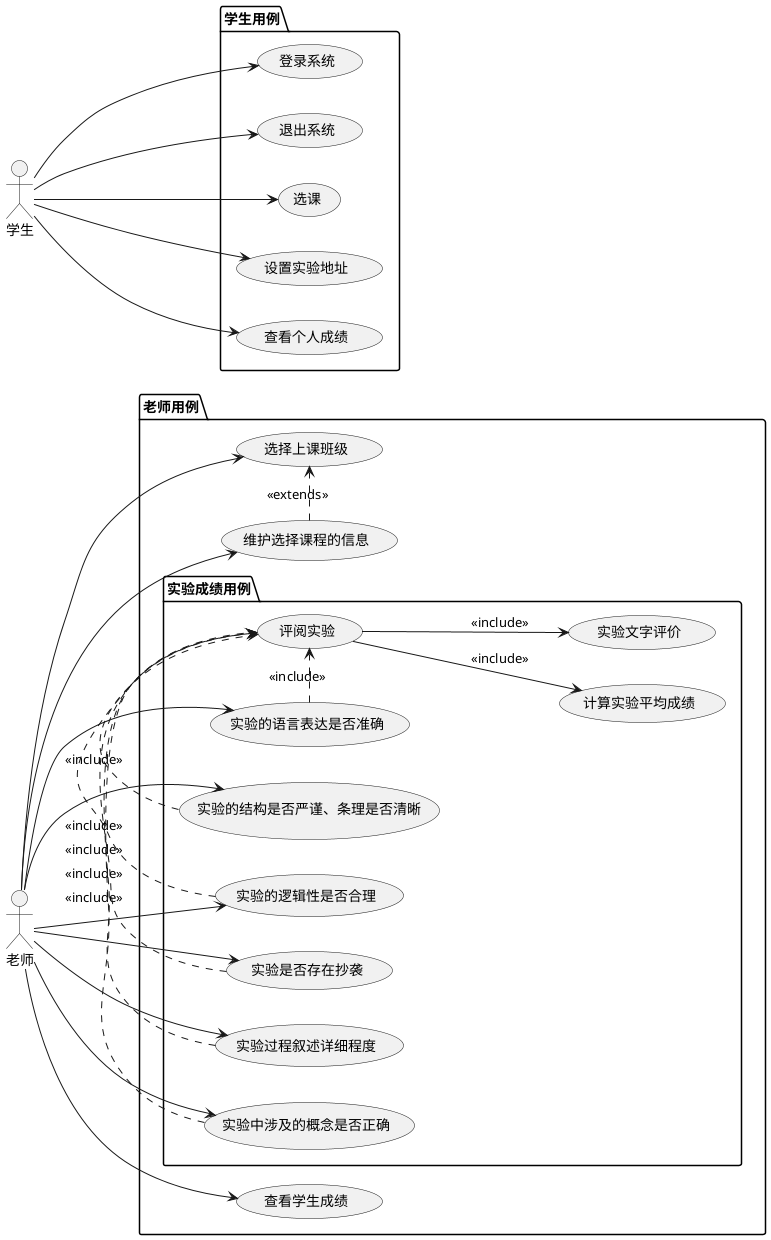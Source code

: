 @startuml

left to right direction

actor :学生:
actor :老师:

package 学生用例 {
    学生 --> (登录系统)
    学生 --> (退出系统)
    学生 --> (选课)
    学生 --> (设置实验地址)
    学生 --> (查看个人成绩)
}

package 老师用例 {
    老师 --> (维护选择课程的信息)
    (维护选择课程的信息) .> (选择上课班级) : <<extends>>
    老师 --> (选择上课班级)
    老师 --> (查看学生成绩)

    package 实验成绩用例 {
        老师 --> (实验过程叙述详细程度)
        老师 --> (实验中涉及的概念是否正确)
        老师 --> (实验的语言表达是否准确)
        老师 --> (实验的结构是否严谨、条理是否清晰)
        老师 --> (实验的逻辑性是否合理)
        老师 --> (实验是否存在抄袭)
        (实验过程叙述详细程度) .> (评阅实验) : <<include>>
        (实验中涉及的概念是否正确) .> (评阅实验) : <<include>>
        (实验的语言表达是否准确) .> (评阅实验) : <<include>>
        (实验的结构是否严谨、条理是否清晰) .> (评阅实验) : <<include>>
        (实验的逻辑性是否合理) .> (评阅实验) : <<include>>
        (实验是否存在抄袭) .> (评阅实验) : <<include>>
        (评阅实验) --> (计算实验平均成绩) : <<include>>
        (评阅实验) --> (实验文字评价) : <<include>>
    }
}

@enduml